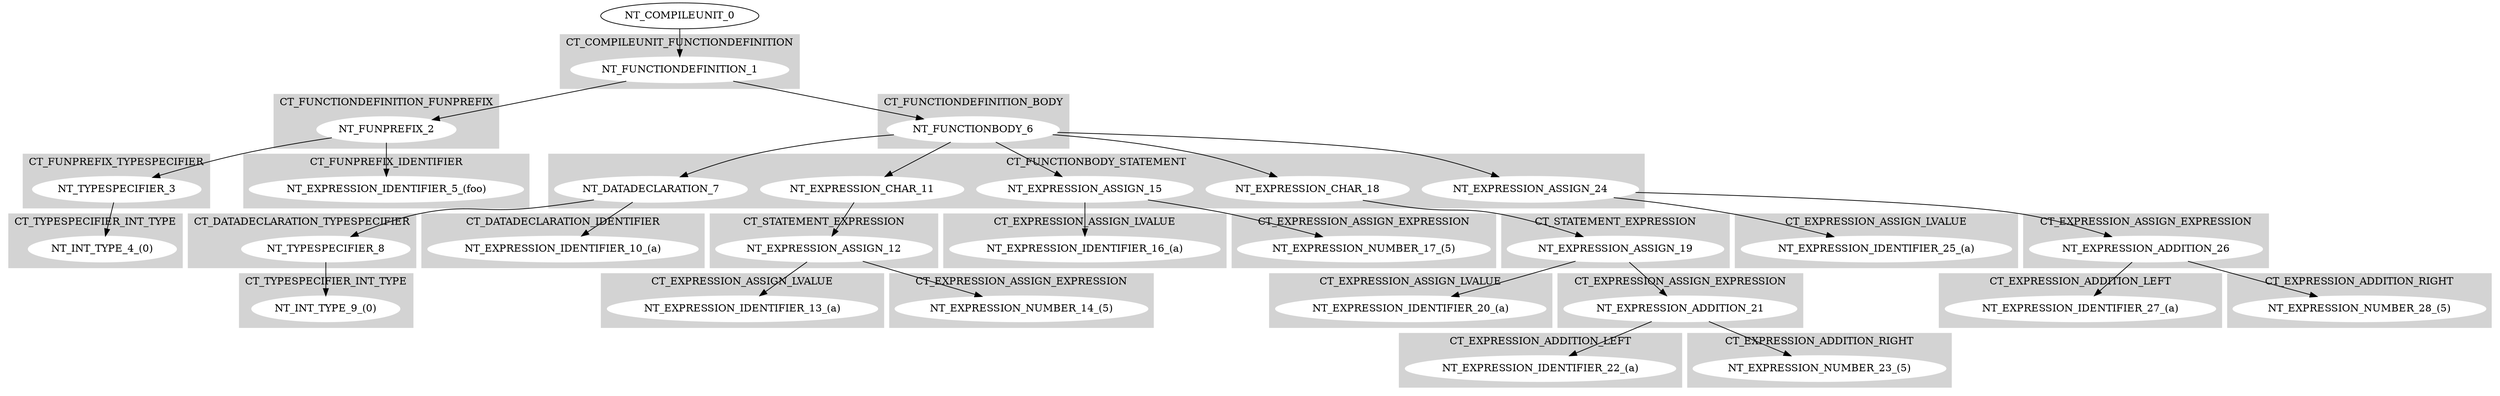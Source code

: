 digraph {
	subgraph cluster0{
		node [style=filled,color=white];
		style=filled;
		color=lightgrey;
		"NT_FUNCTIOΝDEFINITION_1";
		label=CT_COMPILEUNIT_FUNCTIONDEFINITION;
	}
	subgraph cluster1{
		node [style=filled,color=white];
		style=filled;
		color=lightgrey;
		"NT_FUNPREFIX_2";
		label=CT_FUNCTIONDEFINITION_FUNPREFIX;
	}
	subgraph cluster2{
		node [style=filled,color=white];
		style=filled;
		color=lightgrey;
		"NT_FUNCTIONBODY_6";
		label=CT_FUNCTIONDEFINITION_BODY;
	}
	subgraph cluster3{
		node [style=filled,color=white];
		style=filled;
		color=lightgrey;
		"NT_TYPESPECIFIER_3";
		label=CT_FUNPREFIX_TYPESPECIFIER;
	}
	subgraph cluster4{
		node [style=filled,color=white];
		style=filled;
		color=lightgrey;
		"NT_EXPRESSION_IDENTIFIER_5_(foo)";
		label=CT_FUNPREFIX_IDENTIFIER;
	}
	subgraph cluster5{
		node [style=filled,color=white];
		style=filled;
		color=lightgrey;
		"NT_INT_TYPE_4_(0)";
		label=CT_TYPESPECIFIER_INT_TYPE;
	}
"NT_TYPESPECIFIER_3"->"NT_INT_TYPE_4_(0)"
"NT_FUNPREFIX_2"->"NT_TYPESPECIFIER_3"
"NT_FUNPREFIX_2"->"NT_EXPRESSION_IDENTIFIER_5_(foo)"
"NT_FUNCTIOΝDEFINITION_1"->"NT_FUNPREFIX_2"
	subgraph cluster6{
		node [style=filled,color=white];
		style=filled;
		color=lightgrey;
		"NT_DATADECLARATION_7";"NT_EXPRESSION_CHAR_11";"NT_EXPRESSION_ASSIGN_15";"NT_EXPRESSION_CHAR_18";"NT_EXPRESSION_ASSIGN_24";
		label=CT_FUNCTIONBODY_STATEMENT;
	}
	subgraph cluster7{
		node [style=filled,color=white];
		style=filled;
		color=lightgrey;
		"NT_TYPESPECIFIER_8";
		label=CT_DATADECLARATION_TYPESPECIFIER;
	}
	subgraph cluster8{
		node [style=filled,color=white];
		style=filled;
		color=lightgrey;
		"NT_EXPRESSION_IDENTIFIER_10_(a)";
		label=CT_DATADECLARATION_IDENTIFIER;
	}
	subgraph cluster9{
		node [style=filled,color=white];
		style=filled;
		color=lightgrey;
		"NT_INT_TYPE_9_(0)";
		label=CT_TYPESPECIFIER_INT_TYPE;
	}
"NT_TYPESPECIFIER_8"->"NT_INT_TYPE_9_(0)"
"NT_DATADECLARATION_7"->"NT_TYPESPECIFIER_8"
"NT_DATADECLARATION_7"->"NT_EXPRESSION_IDENTIFIER_10_(a)"
"NT_FUNCTIONBODY_6"->"NT_DATADECLARATION_7"
	subgraph cluster10{
		node [style=filled,color=white];
		style=filled;
		color=lightgrey;
		"NT_EXPRESSION_ASSIGN_12";
		label=CT_STATEMENT_EXPRESSION;
	}
	subgraph cluster11{
		node [style=filled,color=white];
		style=filled;
		color=lightgrey;
		"NT_EXPRESSION_IDENTIFIER_13_(a)";
		label=CT_EXPRESSION_ASSIGN_LVALUE;
	}
	subgraph cluster12{
		node [style=filled,color=white];
		style=filled;
		color=lightgrey;
		"NT_EXPRESSION_NUMBER_14_(5)";
		label=CT_EXPRESSION_ASSIGN_EXPRESSION;
	}
"NT_EXPRESSION_ASSIGN_12"->"NT_EXPRESSION_IDENTIFIER_13_(a)"
"NT_EXPRESSION_ASSIGN_12"->"NT_EXPRESSION_NUMBER_14_(5)"
"NT_EXPRESSION_CHAR_11"->"NT_EXPRESSION_ASSIGN_12"
"NT_FUNCTIONBODY_6"->"NT_EXPRESSION_CHAR_11"
	subgraph cluster13{
		node [style=filled,color=white];
		style=filled;
		color=lightgrey;
		"NT_EXPRESSION_IDENTIFIER_16_(a)";
		label=CT_EXPRESSION_ASSIGN_LVALUE;
	}
	subgraph cluster14{
		node [style=filled,color=white];
		style=filled;
		color=lightgrey;
		"NT_EXPRESSION_NUMBER_17_(5)";
		label=CT_EXPRESSION_ASSIGN_EXPRESSION;
	}
"NT_EXPRESSION_ASSIGN_15"->"NT_EXPRESSION_IDENTIFIER_16_(a)"
"NT_EXPRESSION_ASSIGN_15"->"NT_EXPRESSION_NUMBER_17_(5)"
"NT_FUNCTIONBODY_6"->"NT_EXPRESSION_ASSIGN_15"
	subgraph cluster15{
		node [style=filled,color=white];
		style=filled;
		color=lightgrey;
		"NT_EXPRESSION_ASSIGN_19";
		label=CT_STATEMENT_EXPRESSION;
	}
	subgraph cluster16{
		node [style=filled,color=white];
		style=filled;
		color=lightgrey;
		"NT_EXPRESSION_IDENTIFIER_20_(a)";
		label=CT_EXPRESSION_ASSIGN_LVALUE;
	}
	subgraph cluster17{
		node [style=filled,color=white];
		style=filled;
		color=lightgrey;
		"NT_EXPRESSION_ADDITION_21";
		label=CT_EXPRESSION_ASSIGN_EXPRESSION;
	}
"NT_EXPRESSION_ASSIGN_19"->"NT_EXPRESSION_IDENTIFIER_20_(a)"
	subgraph cluster18{
		node [style=filled,color=white];
		style=filled;
		color=lightgrey;
		"NT_EXPRESSION_IDENTIFIER_22_(a)";
		label=CT_EXPRESSION_ADDITION_LEFT;
	}
	subgraph cluster19{
		node [style=filled,color=white];
		style=filled;
		color=lightgrey;
		"NT_EXPRESSION_NUMBER_23_(5)";
		label=CT_EXPRESSION_ADDITION_RIGHT;
	}
"NT_EXPRESSION_ADDITION_21"->"NT_EXPRESSION_IDENTIFIER_22_(a)"
"NT_EXPRESSION_ADDITION_21"->"NT_EXPRESSION_NUMBER_23_(5)"
"NT_EXPRESSION_ASSIGN_19"->"NT_EXPRESSION_ADDITION_21"
"NT_EXPRESSION_CHAR_18"->"NT_EXPRESSION_ASSIGN_19"
"NT_FUNCTIONBODY_6"->"NT_EXPRESSION_CHAR_18"
	subgraph cluster20{
		node [style=filled,color=white];
		style=filled;
		color=lightgrey;
		"NT_EXPRESSION_IDENTIFIER_25_(a)";
		label=CT_EXPRESSION_ASSIGN_LVALUE;
	}
	subgraph cluster21{
		node [style=filled,color=white];
		style=filled;
		color=lightgrey;
		"NT_EXPRESSION_ADDITION_26";
		label=CT_EXPRESSION_ASSIGN_EXPRESSION;
	}
"NT_EXPRESSION_ASSIGN_24"->"NT_EXPRESSION_IDENTIFIER_25_(a)"
	subgraph cluster22{
		node [style=filled,color=white];
		style=filled;
		color=lightgrey;
		"NT_EXPRESSION_IDENTIFIER_27_(a)";
		label=CT_EXPRESSION_ADDITION_LEFT;
	}
	subgraph cluster23{
		node [style=filled,color=white];
		style=filled;
		color=lightgrey;
		"NT_EXPRESSION_NUMBER_28_(5)";
		label=CT_EXPRESSION_ADDITION_RIGHT;
	}
"NT_EXPRESSION_ADDITION_26"->"NT_EXPRESSION_IDENTIFIER_27_(a)"
"NT_EXPRESSION_ADDITION_26"->"NT_EXPRESSION_NUMBER_28_(5)"
"NT_EXPRESSION_ASSIGN_24"->"NT_EXPRESSION_ADDITION_26"
"NT_FUNCTIONBODY_6"->"NT_EXPRESSION_ASSIGN_24"
"NT_FUNCTIOΝDEFINITION_1"->"NT_FUNCTIONBODY_6"
"NT_COMPILEUNIT_0"->"NT_FUNCTIOΝDEFINITION_1"
}
